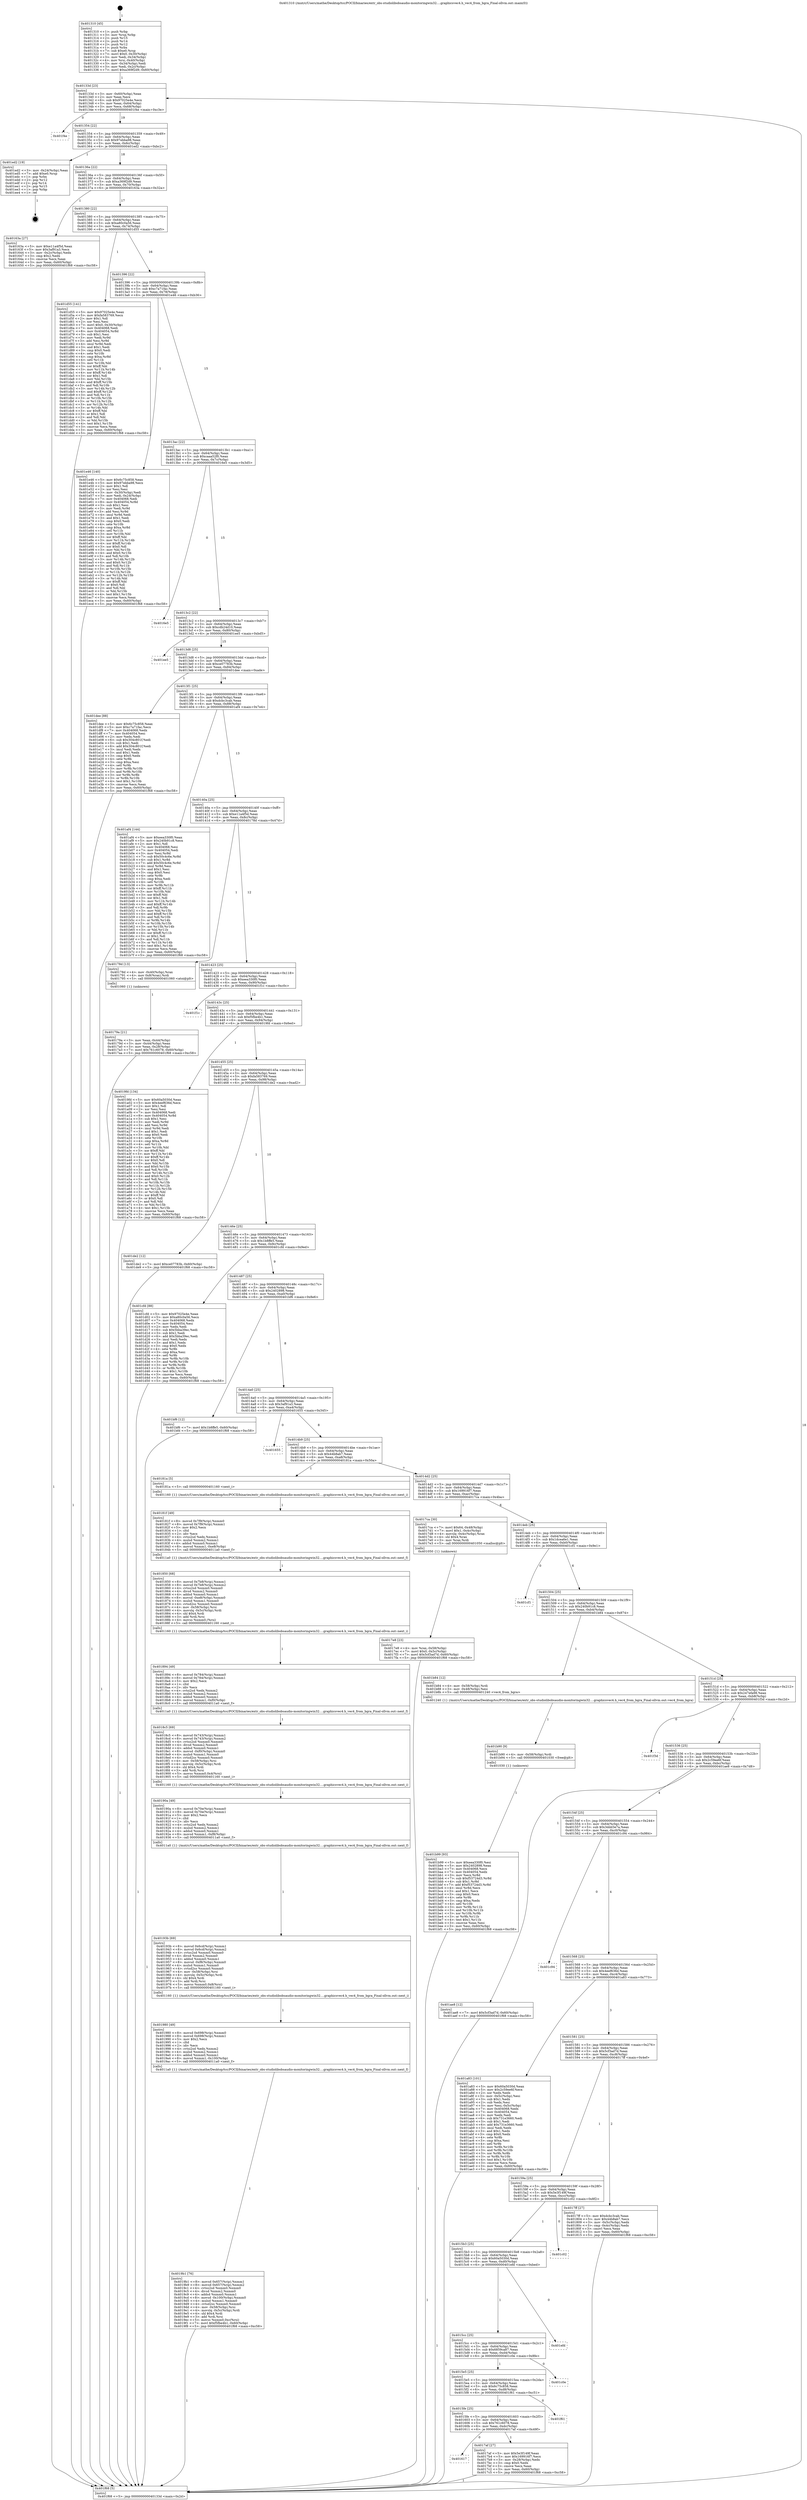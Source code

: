 digraph "0x401310" {
  label = "0x401310 (/mnt/c/Users/mathe/Desktop/tcc/POCII/binaries/extr_obs-studiolibobsaudio-monitoringwin32....graphicsvec4.h_vec4_from_bgra_Final-ollvm.out::main(0))"
  labelloc = "t"
  node[shape=record]

  Entry [label="",width=0.3,height=0.3,shape=circle,fillcolor=black,style=filled]
  "0x40133d" [label="{
     0x40133d [23]\l
     | [instrs]\l
     &nbsp;&nbsp;0x40133d \<+3\>: mov -0x60(%rbp),%eax\l
     &nbsp;&nbsp;0x401340 \<+2\>: mov %eax,%ecx\l
     &nbsp;&nbsp;0x401342 \<+6\>: sub $0x97025e4e,%ecx\l
     &nbsp;&nbsp;0x401348 \<+3\>: mov %eax,-0x64(%rbp)\l
     &nbsp;&nbsp;0x40134b \<+3\>: mov %ecx,-0x68(%rbp)\l
     &nbsp;&nbsp;0x40134e \<+6\>: je 0000000000401f4e \<main+0xc3e\>\l
  }"]
  "0x401f4e" [label="{
     0x401f4e\l
  }", style=dashed]
  "0x401354" [label="{
     0x401354 [22]\l
     | [instrs]\l
     &nbsp;&nbsp;0x401354 \<+5\>: jmp 0000000000401359 \<main+0x49\>\l
     &nbsp;&nbsp;0x401359 \<+3\>: mov -0x64(%rbp),%eax\l
     &nbsp;&nbsp;0x40135c \<+5\>: sub $0x97ebba98,%eax\l
     &nbsp;&nbsp;0x401361 \<+3\>: mov %eax,-0x6c(%rbp)\l
     &nbsp;&nbsp;0x401364 \<+6\>: je 0000000000401ed2 \<main+0xbc2\>\l
  }"]
  Exit [label="",width=0.3,height=0.3,shape=circle,fillcolor=black,style=filled,peripheries=2]
  "0x401ed2" [label="{
     0x401ed2 [19]\l
     | [instrs]\l
     &nbsp;&nbsp;0x401ed2 \<+3\>: mov -0x24(%rbp),%eax\l
     &nbsp;&nbsp;0x401ed5 \<+7\>: add $0xe0,%rsp\l
     &nbsp;&nbsp;0x401edc \<+1\>: pop %rbx\l
     &nbsp;&nbsp;0x401edd \<+2\>: pop %r12\l
     &nbsp;&nbsp;0x401edf \<+2\>: pop %r14\l
     &nbsp;&nbsp;0x401ee1 \<+2\>: pop %r15\l
     &nbsp;&nbsp;0x401ee3 \<+1\>: pop %rbp\l
     &nbsp;&nbsp;0x401ee4 \<+1\>: ret\l
  }"]
  "0x40136a" [label="{
     0x40136a [22]\l
     | [instrs]\l
     &nbsp;&nbsp;0x40136a \<+5\>: jmp 000000000040136f \<main+0x5f\>\l
     &nbsp;&nbsp;0x40136f \<+3\>: mov -0x64(%rbp),%eax\l
     &nbsp;&nbsp;0x401372 \<+5\>: sub $0xa369f2d9,%eax\l
     &nbsp;&nbsp;0x401377 \<+3\>: mov %eax,-0x70(%rbp)\l
     &nbsp;&nbsp;0x40137a \<+6\>: je 000000000040163a \<main+0x32a\>\l
  }"]
  "0x401b99" [label="{
     0x401b99 [93]\l
     | [instrs]\l
     &nbsp;&nbsp;0x401b99 \<+5\>: mov $0xeea330f0,%esi\l
     &nbsp;&nbsp;0x401b9e \<+5\>: mov $0x2402898,%eax\l
     &nbsp;&nbsp;0x401ba3 \<+7\>: mov 0x404068,%ecx\l
     &nbsp;&nbsp;0x401baa \<+7\>: mov 0x404054,%edx\l
     &nbsp;&nbsp;0x401bb1 \<+3\>: mov %ecx,%r8d\l
     &nbsp;&nbsp;0x401bb4 \<+7\>: sub $0xf53724d3,%r8d\l
     &nbsp;&nbsp;0x401bbb \<+4\>: sub $0x1,%r8d\l
     &nbsp;&nbsp;0x401bbf \<+7\>: add $0xf53724d3,%r8d\l
     &nbsp;&nbsp;0x401bc6 \<+4\>: imul %r8d,%ecx\l
     &nbsp;&nbsp;0x401bca \<+3\>: and $0x1,%ecx\l
     &nbsp;&nbsp;0x401bcd \<+3\>: cmp $0x0,%ecx\l
     &nbsp;&nbsp;0x401bd0 \<+4\>: sete %r9b\l
     &nbsp;&nbsp;0x401bd4 \<+3\>: cmp $0xa,%edx\l
     &nbsp;&nbsp;0x401bd7 \<+4\>: setl %r10b\l
     &nbsp;&nbsp;0x401bdb \<+3\>: mov %r9b,%r11b\l
     &nbsp;&nbsp;0x401bde \<+3\>: and %r10b,%r11b\l
     &nbsp;&nbsp;0x401be1 \<+3\>: xor %r10b,%r9b\l
     &nbsp;&nbsp;0x401be4 \<+3\>: or %r9b,%r11b\l
     &nbsp;&nbsp;0x401be7 \<+4\>: test $0x1,%r11b\l
     &nbsp;&nbsp;0x401beb \<+3\>: cmovne %eax,%esi\l
     &nbsp;&nbsp;0x401bee \<+3\>: mov %esi,-0x60(%rbp)\l
     &nbsp;&nbsp;0x401bf1 \<+5\>: jmp 0000000000401f68 \<main+0xc58\>\l
  }"]
  "0x40163a" [label="{
     0x40163a [27]\l
     | [instrs]\l
     &nbsp;&nbsp;0x40163a \<+5\>: mov $0xe11a4f5d,%eax\l
     &nbsp;&nbsp;0x40163f \<+5\>: mov $0x3af91a3,%ecx\l
     &nbsp;&nbsp;0x401644 \<+3\>: mov -0x2c(%rbp),%edx\l
     &nbsp;&nbsp;0x401647 \<+3\>: cmp $0x2,%edx\l
     &nbsp;&nbsp;0x40164a \<+3\>: cmovne %ecx,%eax\l
     &nbsp;&nbsp;0x40164d \<+3\>: mov %eax,-0x60(%rbp)\l
     &nbsp;&nbsp;0x401650 \<+5\>: jmp 0000000000401f68 \<main+0xc58\>\l
  }"]
  "0x401380" [label="{
     0x401380 [22]\l
     | [instrs]\l
     &nbsp;&nbsp;0x401380 \<+5\>: jmp 0000000000401385 \<main+0x75\>\l
     &nbsp;&nbsp;0x401385 \<+3\>: mov -0x64(%rbp),%eax\l
     &nbsp;&nbsp;0x401388 \<+5\>: sub $0xa80c0a56,%eax\l
     &nbsp;&nbsp;0x40138d \<+3\>: mov %eax,-0x74(%rbp)\l
     &nbsp;&nbsp;0x401390 \<+6\>: je 0000000000401d55 \<main+0xa45\>\l
  }"]
  "0x401f68" [label="{
     0x401f68 [5]\l
     | [instrs]\l
     &nbsp;&nbsp;0x401f68 \<+5\>: jmp 000000000040133d \<main+0x2d\>\l
  }"]
  "0x401310" [label="{
     0x401310 [45]\l
     | [instrs]\l
     &nbsp;&nbsp;0x401310 \<+1\>: push %rbp\l
     &nbsp;&nbsp;0x401311 \<+3\>: mov %rsp,%rbp\l
     &nbsp;&nbsp;0x401314 \<+2\>: push %r15\l
     &nbsp;&nbsp;0x401316 \<+2\>: push %r14\l
     &nbsp;&nbsp;0x401318 \<+2\>: push %r12\l
     &nbsp;&nbsp;0x40131a \<+1\>: push %rbx\l
     &nbsp;&nbsp;0x40131b \<+7\>: sub $0xe0,%rsp\l
     &nbsp;&nbsp;0x401322 \<+7\>: movl $0x0,-0x30(%rbp)\l
     &nbsp;&nbsp;0x401329 \<+3\>: mov %edi,-0x34(%rbp)\l
     &nbsp;&nbsp;0x40132c \<+4\>: mov %rsi,-0x40(%rbp)\l
     &nbsp;&nbsp;0x401330 \<+3\>: mov -0x34(%rbp),%edi\l
     &nbsp;&nbsp;0x401333 \<+3\>: mov %edi,-0x2c(%rbp)\l
     &nbsp;&nbsp;0x401336 \<+7\>: movl $0xa369f2d9,-0x60(%rbp)\l
  }"]
  "0x401b90" [label="{
     0x401b90 [9]\l
     | [instrs]\l
     &nbsp;&nbsp;0x401b90 \<+4\>: mov -0x58(%rbp),%rdi\l
     &nbsp;&nbsp;0x401b94 \<+5\>: call 0000000000401030 \<free@plt\>\l
     | [calls]\l
     &nbsp;&nbsp;0x401030 \{1\} (unknown)\l
  }"]
  "0x401d55" [label="{
     0x401d55 [141]\l
     | [instrs]\l
     &nbsp;&nbsp;0x401d55 \<+5\>: mov $0x97025e4e,%eax\l
     &nbsp;&nbsp;0x401d5a \<+5\>: mov $0xfa583769,%ecx\l
     &nbsp;&nbsp;0x401d5f \<+2\>: mov $0x1,%dl\l
     &nbsp;&nbsp;0x401d61 \<+2\>: xor %esi,%esi\l
     &nbsp;&nbsp;0x401d63 \<+7\>: movl $0x0,-0x30(%rbp)\l
     &nbsp;&nbsp;0x401d6a \<+7\>: mov 0x404068,%edi\l
     &nbsp;&nbsp;0x401d71 \<+8\>: mov 0x404054,%r8d\l
     &nbsp;&nbsp;0x401d79 \<+3\>: sub $0x1,%esi\l
     &nbsp;&nbsp;0x401d7c \<+3\>: mov %edi,%r9d\l
     &nbsp;&nbsp;0x401d7f \<+3\>: add %esi,%r9d\l
     &nbsp;&nbsp;0x401d82 \<+4\>: imul %r9d,%edi\l
     &nbsp;&nbsp;0x401d86 \<+3\>: and $0x1,%edi\l
     &nbsp;&nbsp;0x401d89 \<+3\>: cmp $0x0,%edi\l
     &nbsp;&nbsp;0x401d8c \<+4\>: sete %r10b\l
     &nbsp;&nbsp;0x401d90 \<+4\>: cmp $0xa,%r8d\l
     &nbsp;&nbsp;0x401d94 \<+4\>: setl %r11b\l
     &nbsp;&nbsp;0x401d98 \<+3\>: mov %r10b,%bl\l
     &nbsp;&nbsp;0x401d9b \<+3\>: xor $0xff,%bl\l
     &nbsp;&nbsp;0x401d9e \<+3\>: mov %r11b,%r14b\l
     &nbsp;&nbsp;0x401da1 \<+4\>: xor $0xff,%r14b\l
     &nbsp;&nbsp;0x401da5 \<+3\>: xor $0x1,%dl\l
     &nbsp;&nbsp;0x401da8 \<+3\>: mov %bl,%r15b\l
     &nbsp;&nbsp;0x401dab \<+4\>: and $0xff,%r15b\l
     &nbsp;&nbsp;0x401daf \<+3\>: and %dl,%r10b\l
     &nbsp;&nbsp;0x401db2 \<+3\>: mov %r14b,%r12b\l
     &nbsp;&nbsp;0x401db5 \<+4\>: and $0xff,%r12b\l
     &nbsp;&nbsp;0x401db9 \<+3\>: and %dl,%r11b\l
     &nbsp;&nbsp;0x401dbc \<+3\>: or %r10b,%r15b\l
     &nbsp;&nbsp;0x401dbf \<+3\>: or %r11b,%r12b\l
     &nbsp;&nbsp;0x401dc2 \<+3\>: xor %r12b,%r15b\l
     &nbsp;&nbsp;0x401dc5 \<+3\>: or %r14b,%bl\l
     &nbsp;&nbsp;0x401dc8 \<+3\>: xor $0xff,%bl\l
     &nbsp;&nbsp;0x401dcb \<+3\>: or $0x1,%dl\l
     &nbsp;&nbsp;0x401dce \<+2\>: and %dl,%bl\l
     &nbsp;&nbsp;0x401dd0 \<+3\>: or %bl,%r15b\l
     &nbsp;&nbsp;0x401dd3 \<+4\>: test $0x1,%r15b\l
     &nbsp;&nbsp;0x401dd7 \<+3\>: cmovne %ecx,%eax\l
     &nbsp;&nbsp;0x401dda \<+3\>: mov %eax,-0x60(%rbp)\l
     &nbsp;&nbsp;0x401ddd \<+5\>: jmp 0000000000401f68 \<main+0xc58\>\l
  }"]
  "0x401396" [label="{
     0x401396 [22]\l
     | [instrs]\l
     &nbsp;&nbsp;0x401396 \<+5\>: jmp 000000000040139b \<main+0x8b\>\l
     &nbsp;&nbsp;0x40139b \<+3\>: mov -0x64(%rbp),%eax\l
     &nbsp;&nbsp;0x40139e \<+5\>: sub $0xc7a71fac,%eax\l
     &nbsp;&nbsp;0x4013a3 \<+3\>: mov %eax,-0x78(%rbp)\l
     &nbsp;&nbsp;0x4013a6 \<+6\>: je 0000000000401e46 \<main+0xb36\>\l
  }"]
  "0x4019b1" [label="{
     0x4019b1 [76]\l
     | [instrs]\l
     &nbsp;&nbsp;0x4019b1 \<+8\>: movsd 0x657(%rip),%xmm1\l
     &nbsp;&nbsp;0x4019b9 \<+8\>: movsd 0x657(%rip),%xmm2\l
     &nbsp;&nbsp;0x4019c1 \<+4\>: cvtss2sd %xmm0,%xmm0\l
     &nbsp;&nbsp;0x4019c5 \<+4\>: divsd %xmm2,%xmm0\l
     &nbsp;&nbsp;0x4019c9 \<+4\>: addsd %xmm0,%xmm1\l
     &nbsp;&nbsp;0x4019cd \<+8\>: movsd -0x100(%rbp),%xmm0\l
     &nbsp;&nbsp;0x4019d5 \<+4\>: mulsd %xmm1,%xmm0\l
     &nbsp;&nbsp;0x4019d9 \<+4\>: cvtsd2ss %xmm0,%xmm0\l
     &nbsp;&nbsp;0x4019dd \<+4\>: mov -0x58(%rbp),%rsi\l
     &nbsp;&nbsp;0x4019e1 \<+4\>: movslq -0x5c(%rbp),%rdi\l
     &nbsp;&nbsp;0x4019e5 \<+4\>: shl $0x4,%rdi\l
     &nbsp;&nbsp;0x4019e9 \<+3\>: add %rdi,%rsi\l
     &nbsp;&nbsp;0x4019ec \<+5\>: movss %xmm0,0xc(%rsi)\l
     &nbsp;&nbsp;0x4019f1 \<+7\>: movl $0xf5fbe4b1,-0x60(%rbp)\l
     &nbsp;&nbsp;0x4019f8 \<+5\>: jmp 0000000000401f68 \<main+0xc58\>\l
  }"]
  "0x401e46" [label="{
     0x401e46 [140]\l
     | [instrs]\l
     &nbsp;&nbsp;0x401e46 \<+5\>: mov $0x6c75c858,%eax\l
     &nbsp;&nbsp;0x401e4b \<+5\>: mov $0x97ebba98,%ecx\l
     &nbsp;&nbsp;0x401e50 \<+2\>: mov $0x1,%dl\l
     &nbsp;&nbsp;0x401e52 \<+2\>: xor %esi,%esi\l
     &nbsp;&nbsp;0x401e54 \<+3\>: mov -0x30(%rbp),%edi\l
     &nbsp;&nbsp;0x401e57 \<+3\>: mov %edi,-0x24(%rbp)\l
     &nbsp;&nbsp;0x401e5a \<+7\>: mov 0x404068,%edi\l
     &nbsp;&nbsp;0x401e61 \<+8\>: mov 0x404054,%r8d\l
     &nbsp;&nbsp;0x401e69 \<+3\>: sub $0x1,%esi\l
     &nbsp;&nbsp;0x401e6c \<+3\>: mov %edi,%r9d\l
     &nbsp;&nbsp;0x401e6f \<+3\>: add %esi,%r9d\l
     &nbsp;&nbsp;0x401e72 \<+4\>: imul %r9d,%edi\l
     &nbsp;&nbsp;0x401e76 \<+3\>: and $0x1,%edi\l
     &nbsp;&nbsp;0x401e79 \<+3\>: cmp $0x0,%edi\l
     &nbsp;&nbsp;0x401e7c \<+4\>: sete %r10b\l
     &nbsp;&nbsp;0x401e80 \<+4\>: cmp $0xa,%r8d\l
     &nbsp;&nbsp;0x401e84 \<+4\>: setl %r11b\l
     &nbsp;&nbsp;0x401e88 \<+3\>: mov %r10b,%bl\l
     &nbsp;&nbsp;0x401e8b \<+3\>: xor $0xff,%bl\l
     &nbsp;&nbsp;0x401e8e \<+3\>: mov %r11b,%r14b\l
     &nbsp;&nbsp;0x401e91 \<+4\>: xor $0xff,%r14b\l
     &nbsp;&nbsp;0x401e95 \<+3\>: xor $0x0,%dl\l
     &nbsp;&nbsp;0x401e98 \<+3\>: mov %bl,%r15b\l
     &nbsp;&nbsp;0x401e9b \<+4\>: and $0x0,%r15b\l
     &nbsp;&nbsp;0x401e9f \<+3\>: and %dl,%r10b\l
     &nbsp;&nbsp;0x401ea2 \<+3\>: mov %r14b,%r12b\l
     &nbsp;&nbsp;0x401ea5 \<+4\>: and $0x0,%r12b\l
     &nbsp;&nbsp;0x401ea9 \<+3\>: and %dl,%r11b\l
     &nbsp;&nbsp;0x401eac \<+3\>: or %r10b,%r15b\l
     &nbsp;&nbsp;0x401eaf \<+3\>: or %r11b,%r12b\l
     &nbsp;&nbsp;0x401eb2 \<+3\>: xor %r12b,%r15b\l
     &nbsp;&nbsp;0x401eb5 \<+3\>: or %r14b,%bl\l
     &nbsp;&nbsp;0x401eb8 \<+3\>: xor $0xff,%bl\l
     &nbsp;&nbsp;0x401ebb \<+3\>: or $0x0,%dl\l
     &nbsp;&nbsp;0x401ebe \<+2\>: and %dl,%bl\l
     &nbsp;&nbsp;0x401ec0 \<+3\>: or %bl,%r15b\l
     &nbsp;&nbsp;0x401ec3 \<+4\>: test $0x1,%r15b\l
     &nbsp;&nbsp;0x401ec7 \<+3\>: cmovne %ecx,%eax\l
     &nbsp;&nbsp;0x401eca \<+3\>: mov %eax,-0x60(%rbp)\l
     &nbsp;&nbsp;0x401ecd \<+5\>: jmp 0000000000401f68 \<main+0xc58\>\l
  }"]
  "0x4013ac" [label="{
     0x4013ac [22]\l
     | [instrs]\l
     &nbsp;&nbsp;0x4013ac \<+5\>: jmp 00000000004013b1 \<main+0xa1\>\l
     &nbsp;&nbsp;0x4013b1 \<+3\>: mov -0x64(%rbp),%eax\l
     &nbsp;&nbsp;0x4013b4 \<+5\>: sub $0xcaaa52f0,%eax\l
     &nbsp;&nbsp;0x4013b9 \<+3\>: mov %eax,-0x7c(%rbp)\l
     &nbsp;&nbsp;0x4013bc \<+6\>: je 00000000004016e5 \<main+0x3d5\>\l
  }"]
  "0x401980" [label="{
     0x401980 [49]\l
     | [instrs]\l
     &nbsp;&nbsp;0x401980 \<+8\>: movsd 0x698(%rip),%xmm0\l
     &nbsp;&nbsp;0x401988 \<+8\>: movsd 0x698(%rip),%xmm1\l
     &nbsp;&nbsp;0x401990 \<+5\>: mov $0x2,%ecx\l
     &nbsp;&nbsp;0x401995 \<+1\>: cltd\l
     &nbsp;&nbsp;0x401996 \<+2\>: idiv %ecx\l
     &nbsp;&nbsp;0x401998 \<+4\>: cvtsi2sd %edx,%xmm2\l
     &nbsp;&nbsp;0x40199c \<+4\>: mulsd %xmm2,%xmm1\l
     &nbsp;&nbsp;0x4019a0 \<+4\>: addsd %xmm0,%xmm1\l
     &nbsp;&nbsp;0x4019a4 \<+8\>: movsd %xmm1,-0x100(%rbp)\l
     &nbsp;&nbsp;0x4019ac \<+5\>: call 00000000004011a0 \<next_f\>\l
     | [calls]\l
     &nbsp;&nbsp;0x4011a0 \{1\} (/mnt/c/Users/mathe/Desktop/tcc/POCII/binaries/extr_obs-studiolibobsaudio-monitoringwin32....graphicsvec4.h_vec4_from_bgra_Final-ollvm.out::next_f)\l
  }"]
  "0x4016e5" [label="{
     0x4016e5\l
  }", style=dashed]
  "0x4013c2" [label="{
     0x4013c2 [22]\l
     | [instrs]\l
     &nbsp;&nbsp;0x4013c2 \<+5\>: jmp 00000000004013c7 \<main+0xb7\>\l
     &nbsp;&nbsp;0x4013c7 \<+3\>: mov -0x64(%rbp),%eax\l
     &nbsp;&nbsp;0x4013ca \<+5\>: sub $0xcdb24d10,%eax\l
     &nbsp;&nbsp;0x4013cf \<+3\>: mov %eax,-0x80(%rbp)\l
     &nbsp;&nbsp;0x4013d2 \<+6\>: je 0000000000401ee5 \<main+0xbd5\>\l
  }"]
  "0x40193b" [label="{
     0x40193b [69]\l
     | [instrs]\l
     &nbsp;&nbsp;0x40193b \<+8\>: movsd 0x6cd(%rip),%xmm1\l
     &nbsp;&nbsp;0x401943 \<+8\>: movsd 0x6cd(%rip),%xmm2\l
     &nbsp;&nbsp;0x40194b \<+4\>: cvtss2sd %xmm0,%xmm0\l
     &nbsp;&nbsp;0x40194f \<+4\>: divsd %xmm2,%xmm0\l
     &nbsp;&nbsp;0x401953 \<+4\>: addsd %xmm0,%xmm1\l
     &nbsp;&nbsp;0x401957 \<+8\>: movsd -0xf8(%rbp),%xmm0\l
     &nbsp;&nbsp;0x40195f \<+4\>: mulsd %xmm1,%xmm0\l
     &nbsp;&nbsp;0x401963 \<+4\>: cvtsd2ss %xmm0,%xmm0\l
     &nbsp;&nbsp;0x401967 \<+4\>: mov -0x58(%rbp),%rsi\l
     &nbsp;&nbsp;0x40196b \<+4\>: movslq -0x5c(%rbp),%rdi\l
     &nbsp;&nbsp;0x40196f \<+4\>: shl $0x4,%rdi\l
     &nbsp;&nbsp;0x401973 \<+3\>: add %rdi,%rsi\l
     &nbsp;&nbsp;0x401976 \<+5\>: movss %xmm0,0x8(%rsi)\l
     &nbsp;&nbsp;0x40197b \<+5\>: call 0000000000401160 \<next_i\>\l
     | [calls]\l
     &nbsp;&nbsp;0x401160 \{1\} (/mnt/c/Users/mathe/Desktop/tcc/POCII/binaries/extr_obs-studiolibobsaudio-monitoringwin32....graphicsvec4.h_vec4_from_bgra_Final-ollvm.out::next_i)\l
  }"]
  "0x401ee5" [label="{
     0x401ee5\l
  }", style=dashed]
  "0x4013d8" [label="{
     0x4013d8 [25]\l
     | [instrs]\l
     &nbsp;&nbsp;0x4013d8 \<+5\>: jmp 00000000004013dd \<main+0xcd\>\l
     &nbsp;&nbsp;0x4013dd \<+3\>: mov -0x64(%rbp),%eax\l
     &nbsp;&nbsp;0x4013e0 \<+5\>: sub $0xce07783b,%eax\l
     &nbsp;&nbsp;0x4013e5 \<+6\>: mov %eax,-0x84(%rbp)\l
     &nbsp;&nbsp;0x4013eb \<+6\>: je 0000000000401dee \<main+0xade\>\l
  }"]
  "0x40190a" [label="{
     0x40190a [49]\l
     | [instrs]\l
     &nbsp;&nbsp;0x40190a \<+8\>: movsd 0x70e(%rip),%xmm0\l
     &nbsp;&nbsp;0x401912 \<+8\>: movsd 0x70e(%rip),%xmm1\l
     &nbsp;&nbsp;0x40191a \<+5\>: mov $0x2,%ecx\l
     &nbsp;&nbsp;0x40191f \<+1\>: cltd\l
     &nbsp;&nbsp;0x401920 \<+2\>: idiv %ecx\l
     &nbsp;&nbsp;0x401922 \<+4\>: cvtsi2sd %edx,%xmm2\l
     &nbsp;&nbsp;0x401926 \<+4\>: mulsd %xmm2,%xmm1\l
     &nbsp;&nbsp;0x40192a \<+4\>: addsd %xmm0,%xmm1\l
     &nbsp;&nbsp;0x40192e \<+8\>: movsd %xmm1,-0xf8(%rbp)\l
     &nbsp;&nbsp;0x401936 \<+5\>: call 00000000004011a0 \<next_f\>\l
     | [calls]\l
     &nbsp;&nbsp;0x4011a0 \{1\} (/mnt/c/Users/mathe/Desktop/tcc/POCII/binaries/extr_obs-studiolibobsaudio-monitoringwin32....graphicsvec4.h_vec4_from_bgra_Final-ollvm.out::next_f)\l
  }"]
  "0x401dee" [label="{
     0x401dee [88]\l
     | [instrs]\l
     &nbsp;&nbsp;0x401dee \<+5\>: mov $0x6c75c858,%eax\l
     &nbsp;&nbsp;0x401df3 \<+5\>: mov $0xc7a71fac,%ecx\l
     &nbsp;&nbsp;0x401df8 \<+7\>: mov 0x404068,%edx\l
     &nbsp;&nbsp;0x401dff \<+7\>: mov 0x404054,%esi\l
     &nbsp;&nbsp;0x401e06 \<+2\>: mov %edx,%edi\l
     &nbsp;&nbsp;0x401e08 \<+6\>: sub $0x304c801f,%edi\l
     &nbsp;&nbsp;0x401e0e \<+3\>: sub $0x1,%edi\l
     &nbsp;&nbsp;0x401e11 \<+6\>: add $0x304c801f,%edi\l
     &nbsp;&nbsp;0x401e17 \<+3\>: imul %edi,%edx\l
     &nbsp;&nbsp;0x401e1a \<+3\>: and $0x1,%edx\l
     &nbsp;&nbsp;0x401e1d \<+3\>: cmp $0x0,%edx\l
     &nbsp;&nbsp;0x401e20 \<+4\>: sete %r8b\l
     &nbsp;&nbsp;0x401e24 \<+3\>: cmp $0xa,%esi\l
     &nbsp;&nbsp;0x401e27 \<+4\>: setl %r9b\l
     &nbsp;&nbsp;0x401e2b \<+3\>: mov %r8b,%r10b\l
     &nbsp;&nbsp;0x401e2e \<+3\>: and %r9b,%r10b\l
     &nbsp;&nbsp;0x401e31 \<+3\>: xor %r9b,%r8b\l
     &nbsp;&nbsp;0x401e34 \<+3\>: or %r8b,%r10b\l
     &nbsp;&nbsp;0x401e37 \<+4\>: test $0x1,%r10b\l
     &nbsp;&nbsp;0x401e3b \<+3\>: cmovne %ecx,%eax\l
     &nbsp;&nbsp;0x401e3e \<+3\>: mov %eax,-0x60(%rbp)\l
     &nbsp;&nbsp;0x401e41 \<+5\>: jmp 0000000000401f68 \<main+0xc58\>\l
  }"]
  "0x4013f1" [label="{
     0x4013f1 [25]\l
     | [instrs]\l
     &nbsp;&nbsp;0x4013f1 \<+5\>: jmp 00000000004013f6 \<main+0xe6\>\l
     &nbsp;&nbsp;0x4013f6 \<+3\>: mov -0x64(%rbp),%eax\l
     &nbsp;&nbsp;0x4013f9 \<+5\>: sub $0xdcbc3cab,%eax\l
     &nbsp;&nbsp;0x4013fe \<+6\>: mov %eax,-0x88(%rbp)\l
     &nbsp;&nbsp;0x401404 \<+6\>: je 0000000000401af4 \<main+0x7e4\>\l
  }"]
  "0x4018c5" [label="{
     0x4018c5 [69]\l
     | [instrs]\l
     &nbsp;&nbsp;0x4018c5 \<+8\>: movsd 0x743(%rip),%xmm1\l
     &nbsp;&nbsp;0x4018cd \<+8\>: movsd 0x743(%rip),%xmm2\l
     &nbsp;&nbsp;0x4018d5 \<+4\>: cvtss2sd %xmm0,%xmm0\l
     &nbsp;&nbsp;0x4018d9 \<+4\>: divsd %xmm2,%xmm0\l
     &nbsp;&nbsp;0x4018dd \<+4\>: addsd %xmm0,%xmm1\l
     &nbsp;&nbsp;0x4018e1 \<+8\>: movsd -0xf0(%rbp),%xmm0\l
     &nbsp;&nbsp;0x4018e9 \<+4\>: mulsd %xmm1,%xmm0\l
     &nbsp;&nbsp;0x4018ed \<+4\>: cvtsd2ss %xmm0,%xmm0\l
     &nbsp;&nbsp;0x4018f1 \<+4\>: mov -0x58(%rbp),%rsi\l
     &nbsp;&nbsp;0x4018f5 \<+4\>: movslq -0x5c(%rbp),%rdi\l
     &nbsp;&nbsp;0x4018f9 \<+4\>: shl $0x4,%rdi\l
     &nbsp;&nbsp;0x4018fd \<+3\>: add %rdi,%rsi\l
     &nbsp;&nbsp;0x401900 \<+5\>: movss %xmm0,0x4(%rsi)\l
     &nbsp;&nbsp;0x401905 \<+5\>: call 0000000000401160 \<next_i\>\l
     | [calls]\l
     &nbsp;&nbsp;0x401160 \{1\} (/mnt/c/Users/mathe/Desktop/tcc/POCII/binaries/extr_obs-studiolibobsaudio-monitoringwin32....graphicsvec4.h_vec4_from_bgra_Final-ollvm.out::next_i)\l
  }"]
  "0x401af4" [label="{
     0x401af4 [144]\l
     | [instrs]\l
     &nbsp;&nbsp;0x401af4 \<+5\>: mov $0xeea330f0,%eax\l
     &nbsp;&nbsp;0x401af9 \<+5\>: mov $0x240b91c8,%ecx\l
     &nbsp;&nbsp;0x401afe \<+2\>: mov $0x1,%dl\l
     &nbsp;&nbsp;0x401b00 \<+7\>: mov 0x404068,%esi\l
     &nbsp;&nbsp;0x401b07 \<+7\>: mov 0x404054,%edi\l
     &nbsp;&nbsp;0x401b0e \<+3\>: mov %esi,%r8d\l
     &nbsp;&nbsp;0x401b11 \<+7\>: sub $0x50c4c6e,%r8d\l
     &nbsp;&nbsp;0x401b18 \<+4\>: sub $0x1,%r8d\l
     &nbsp;&nbsp;0x401b1c \<+7\>: add $0x50c4c6e,%r8d\l
     &nbsp;&nbsp;0x401b23 \<+4\>: imul %r8d,%esi\l
     &nbsp;&nbsp;0x401b27 \<+3\>: and $0x1,%esi\l
     &nbsp;&nbsp;0x401b2a \<+3\>: cmp $0x0,%esi\l
     &nbsp;&nbsp;0x401b2d \<+4\>: sete %r9b\l
     &nbsp;&nbsp;0x401b31 \<+3\>: cmp $0xa,%edi\l
     &nbsp;&nbsp;0x401b34 \<+4\>: setl %r10b\l
     &nbsp;&nbsp;0x401b38 \<+3\>: mov %r9b,%r11b\l
     &nbsp;&nbsp;0x401b3b \<+4\>: xor $0xff,%r11b\l
     &nbsp;&nbsp;0x401b3f \<+3\>: mov %r10b,%bl\l
     &nbsp;&nbsp;0x401b42 \<+3\>: xor $0xff,%bl\l
     &nbsp;&nbsp;0x401b45 \<+3\>: xor $0x1,%dl\l
     &nbsp;&nbsp;0x401b48 \<+3\>: mov %r11b,%r14b\l
     &nbsp;&nbsp;0x401b4b \<+4\>: and $0xff,%r14b\l
     &nbsp;&nbsp;0x401b4f \<+3\>: and %dl,%r9b\l
     &nbsp;&nbsp;0x401b52 \<+3\>: mov %bl,%r15b\l
     &nbsp;&nbsp;0x401b55 \<+4\>: and $0xff,%r15b\l
     &nbsp;&nbsp;0x401b59 \<+3\>: and %dl,%r10b\l
     &nbsp;&nbsp;0x401b5c \<+3\>: or %r9b,%r14b\l
     &nbsp;&nbsp;0x401b5f \<+3\>: or %r10b,%r15b\l
     &nbsp;&nbsp;0x401b62 \<+3\>: xor %r15b,%r14b\l
     &nbsp;&nbsp;0x401b65 \<+3\>: or %bl,%r11b\l
     &nbsp;&nbsp;0x401b68 \<+4\>: xor $0xff,%r11b\l
     &nbsp;&nbsp;0x401b6c \<+3\>: or $0x1,%dl\l
     &nbsp;&nbsp;0x401b6f \<+3\>: and %dl,%r11b\l
     &nbsp;&nbsp;0x401b72 \<+3\>: or %r11b,%r14b\l
     &nbsp;&nbsp;0x401b75 \<+4\>: test $0x1,%r14b\l
     &nbsp;&nbsp;0x401b79 \<+3\>: cmovne %ecx,%eax\l
     &nbsp;&nbsp;0x401b7c \<+3\>: mov %eax,-0x60(%rbp)\l
     &nbsp;&nbsp;0x401b7f \<+5\>: jmp 0000000000401f68 \<main+0xc58\>\l
  }"]
  "0x40140a" [label="{
     0x40140a [25]\l
     | [instrs]\l
     &nbsp;&nbsp;0x40140a \<+5\>: jmp 000000000040140f \<main+0xff\>\l
     &nbsp;&nbsp;0x40140f \<+3\>: mov -0x64(%rbp),%eax\l
     &nbsp;&nbsp;0x401412 \<+5\>: sub $0xe11a4f5d,%eax\l
     &nbsp;&nbsp;0x401417 \<+6\>: mov %eax,-0x8c(%rbp)\l
     &nbsp;&nbsp;0x40141d \<+6\>: je 000000000040178d \<main+0x47d\>\l
  }"]
  "0x401894" [label="{
     0x401894 [49]\l
     | [instrs]\l
     &nbsp;&nbsp;0x401894 \<+8\>: movsd 0x784(%rip),%xmm0\l
     &nbsp;&nbsp;0x40189c \<+8\>: movsd 0x784(%rip),%xmm1\l
     &nbsp;&nbsp;0x4018a4 \<+5\>: mov $0x2,%ecx\l
     &nbsp;&nbsp;0x4018a9 \<+1\>: cltd\l
     &nbsp;&nbsp;0x4018aa \<+2\>: idiv %ecx\l
     &nbsp;&nbsp;0x4018ac \<+4\>: cvtsi2sd %edx,%xmm2\l
     &nbsp;&nbsp;0x4018b0 \<+4\>: mulsd %xmm2,%xmm1\l
     &nbsp;&nbsp;0x4018b4 \<+4\>: addsd %xmm0,%xmm1\l
     &nbsp;&nbsp;0x4018b8 \<+8\>: movsd %xmm1,-0xf0(%rbp)\l
     &nbsp;&nbsp;0x4018c0 \<+5\>: call 00000000004011a0 \<next_f\>\l
     | [calls]\l
     &nbsp;&nbsp;0x4011a0 \{1\} (/mnt/c/Users/mathe/Desktop/tcc/POCII/binaries/extr_obs-studiolibobsaudio-monitoringwin32....graphicsvec4.h_vec4_from_bgra_Final-ollvm.out::next_f)\l
  }"]
  "0x40178d" [label="{
     0x40178d [13]\l
     | [instrs]\l
     &nbsp;&nbsp;0x40178d \<+4\>: mov -0x40(%rbp),%rax\l
     &nbsp;&nbsp;0x401791 \<+4\>: mov 0x8(%rax),%rdi\l
     &nbsp;&nbsp;0x401795 \<+5\>: call 0000000000401060 \<atoi@plt\>\l
     | [calls]\l
     &nbsp;&nbsp;0x401060 \{1\} (unknown)\l
  }"]
  "0x401423" [label="{
     0x401423 [25]\l
     | [instrs]\l
     &nbsp;&nbsp;0x401423 \<+5\>: jmp 0000000000401428 \<main+0x118\>\l
     &nbsp;&nbsp;0x401428 \<+3\>: mov -0x64(%rbp),%eax\l
     &nbsp;&nbsp;0x40142b \<+5\>: sub $0xeea330f0,%eax\l
     &nbsp;&nbsp;0x401430 \<+6\>: mov %eax,-0x90(%rbp)\l
     &nbsp;&nbsp;0x401436 \<+6\>: je 0000000000401f1c \<main+0xc0c\>\l
  }"]
  "0x40179a" [label="{
     0x40179a [21]\l
     | [instrs]\l
     &nbsp;&nbsp;0x40179a \<+3\>: mov %eax,-0x44(%rbp)\l
     &nbsp;&nbsp;0x40179d \<+3\>: mov -0x44(%rbp),%eax\l
     &nbsp;&nbsp;0x4017a0 \<+3\>: mov %eax,-0x28(%rbp)\l
     &nbsp;&nbsp;0x4017a3 \<+7\>: movl $0x761c6078,-0x60(%rbp)\l
     &nbsp;&nbsp;0x4017aa \<+5\>: jmp 0000000000401f68 \<main+0xc58\>\l
  }"]
  "0x401850" [label="{
     0x401850 [68]\l
     | [instrs]\l
     &nbsp;&nbsp;0x401850 \<+8\>: movsd 0x7b8(%rip),%xmm1\l
     &nbsp;&nbsp;0x401858 \<+8\>: movsd 0x7b8(%rip),%xmm2\l
     &nbsp;&nbsp;0x401860 \<+4\>: cvtss2sd %xmm0,%xmm0\l
     &nbsp;&nbsp;0x401864 \<+4\>: divsd %xmm2,%xmm0\l
     &nbsp;&nbsp;0x401868 \<+4\>: addsd %xmm0,%xmm1\l
     &nbsp;&nbsp;0x40186c \<+8\>: movsd -0xe8(%rbp),%xmm0\l
     &nbsp;&nbsp;0x401874 \<+4\>: mulsd %xmm1,%xmm0\l
     &nbsp;&nbsp;0x401878 \<+4\>: cvtsd2ss %xmm0,%xmm0\l
     &nbsp;&nbsp;0x40187c \<+4\>: mov -0x58(%rbp),%rsi\l
     &nbsp;&nbsp;0x401880 \<+4\>: movslq -0x5c(%rbp),%rdi\l
     &nbsp;&nbsp;0x401884 \<+4\>: shl $0x4,%rdi\l
     &nbsp;&nbsp;0x401888 \<+3\>: add %rdi,%rsi\l
     &nbsp;&nbsp;0x40188b \<+4\>: movss %xmm0,(%rsi)\l
     &nbsp;&nbsp;0x40188f \<+5\>: call 0000000000401160 \<next_i\>\l
     | [calls]\l
     &nbsp;&nbsp;0x401160 \{1\} (/mnt/c/Users/mathe/Desktop/tcc/POCII/binaries/extr_obs-studiolibobsaudio-monitoringwin32....graphicsvec4.h_vec4_from_bgra_Final-ollvm.out::next_i)\l
  }"]
  "0x401f1c" [label="{
     0x401f1c\l
  }", style=dashed]
  "0x40143c" [label="{
     0x40143c [25]\l
     | [instrs]\l
     &nbsp;&nbsp;0x40143c \<+5\>: jmp 0000000000401441 \<main+0x131\>\l
     &nbsp;&nbsp;0x401441 \<+3\>: mov -0x64(%rbp),%eax\l
     &nbsp;&nbsp;0x401444 \<+5\>: sub $0xf5fbe4b1,%eax\l
     &nbsp;&nbsp;0x401449 \<+6\>: mov %eax,-0x94(%rbp)\l
     &nbsp;&nbsp;0x40144f \<+6\>: je 00000000004019fd \<main+0x6ed\>\l
  }"]
  "0x40181f" [label="{
     0x40181f [49]\l
     | [instrs]\l
     &nbsp;&nbsp;0x40181f \<+8\>: movsd 0x7f9(%rip),%xmm0\l
     &nbsp;&nbsp;0x401827 \<+8\>: movsd 0x7f9(%rip),%xmm1\l
     &nbsp;&nbsp;0x40182f \<+5\>: mov $0x2,%ecx\l
     &nbsp;&nbsp;0x401834 \<+1\>: cltd\l
     &nbsp;&nbsp;0x401835 \<+2\>: idiv %ecx\l
     &nbsp;&nbsp;0x401837 \<+4\>: cvtsi2sd %edx,%xmm2\l
     &nbsp;&nbsp;0x40183b \<+4\>: mulsd %xmm2,%xmm1\l
     &nbsp;&nbsp;0x40183f \<+4\>: addsd %xmm0,%xmm1\l
     &nbsp;&nbsp;0x401843 \<+8\>: movsd %xmm1,-0xe8(%rbp)\l
     &nbsp;&nbsp;0x40184b \<+5\>: call 00000000004011a0 \<next_f\>\l
     | [calls]\l
     &nbsp;&nbsp;0x4011a0 \{1\} (/mnt/c/Users/mathe/Desktop/tcc/POCII/binaries/extr_obs-studiolibobsaudio-monitoringwin32....graphicsvec4.h_vec4_from_bgra_Final-ollvm.out::next_f)\l
  }"]
  "0x4019fd" [label="{
     0x4019fd [134]\l
     | [instrs]\l
     &nbsp;&nbsp;0x4019fd \<+5\>: mov $0x60a5030d,%eax\l
     &nbsp;&nbsp;0x401a02 \<+5\>: mov $0x4eef636d,%ecx\l
     &nbsp;&nbsp;0x401a07 \<+2\>: mov $0x1,%dl\l
     &nbsp;&nbsp;0x401a09 \<+2\>: xor %esi,%esi\l
     &nbsp;&nbsp;0x401a0b \<+7\>: mov 0x404068,%edi\l
     &nbsp;&nbsp;0x401a12 \<+8\>: mov 0x404054,%r8d\l
     &nbsp;&nbsp;0x401a1a \<+3\>: sub $0x1,%esi\l
     &nbsp;&nbsp;0x401a1d \<+3\>: mov %edi,%r9d\l
     &nbsp;&nbsp;0x401a20 \<+3\>: add %esi,%r9d\l
     &nbsp;&nbsp;0x401a23 \<+4\>: imul %r9d,%edi\l
     &nbsp;&nbsp;0x401a27 \<+3\>: and $0x1,%edi\l
     &nbsp;&nbsp;0x401a2a \<+3\>: cmp $0x0,%edi\l
     &nbsp;&nbsp;0x401a2d \<+4\>: sete %r10b\l
     &nbsp;&nbsp;0x401a31 \<+4\>: cmp $0xa,%r8d\l
     &nbsp;&nbsp;0x401a35 \<+4\>: setl %r11b\l
     &nbsp;&nbsp;0x401a39 \<+3\>: mov %r10b,%bl\l
     &nbsp;&nbsp;0x401a3c \<+3\>: xor $0xff,%bl\l
     &nbsp;&nbsp;0x401a3f \<+3\>: mov %r11b,%r14b\l
     &nbsp;&nbsp;0x401a42 \<+4\>: xor $0xff,%r14b\l
     &nbsp;&nbsp;0x401a46 \<+3\>: xor $0x0,%dl\l
     &nbsp;&nbsp;0x401a49 \<+3\>: mov %bl,%r15b\l
     &nbsp;&nbsp;0x401a4c \<+4\>: and $0x0,%r15b\l
     &nbsp;&nbsp;0x401a50 \<+3\>: and %dl,%r10b\l
     &nbsp;&nbsp;0x401a53 \<+3\>: mov %r14b,%r12b\l
     &nbsp;&nbsp;0x401a56 \<+4\>: and $0x0,%r12b\l
     &nbsp;&nbsp;0x401a5a \<+3\>: and %dl,%r11b\l
     &nbsp;&nbsp;0x401a5d \<+3\>: or %r10b,%r15b\l
     &nbsp;&nbsp;0x401a60 \<+3\>: or %r11b,%r12b\l
     &nbsp;&nbsp;0x401a63 \<+3\>: xor %r12b,%r15b\l
     &nbsp;&nbsp;0x401a66 \<+3\>: or %r14b,%bl\l
     &nbsp;&nbsp;0x401a69 \<+3\>: xor $0xff,%bl\l
     &nbsp;&nbsp;0x401a6c \<+3\>: or $0x0,%dl\l
     &nbsp;&nbsp;0x401a6f \<+2\>: and %dl,%bl\l
     &nbsp;&nbsp;0x401a71 \<+3\>: or %bl,%r15b\l
     &nbsp;&nbsp;0x401a74 \<+4\>: test $0x1,%r15b\l
     &nbsp;&nbsp;0x401a78 \<+3\>: cmovne %ecx,%eax\l
     &nbsp;&nbsp;0x401a7b \<+3\>: mov %eax,-0x60(%rbp)\l
     &nbsp;&nbsp;0x401a7e \<+5\>: jmp 0000000000401f68 \<main+0xc58\>\l
  }"]
  "0x401455" [label="{
     0x401455 [25]\l
     | [instrs]\l
     &nbsp;&nbsp;0x401455 \<+5\>: jmp 000000000040145a \<main+0x14a\>\l
     &nbsp;&nbsp;0x40145a \<+3\>: mov -0x64(%rbp),%eax\l
     &nbsp;&nbsp;0x40145d \<+5\>: sub $0xfa583769,%eax\l
     &nbsp;&nbsp;0x401462 \<+6\>: mov %eax,-0x98(%rbp)\l
     &nbsp;&nbsp;0x401468 \<+6\>: je 0000000000401de2 \<main+0xad2\>\l
  }"]
  "0x4017e8" [label="{
     0x4017e8 [23]\l
     | [instrs]\l
     &nbsp;&nbsp;0x4017e8 \<+4\>: mov %rax,-0x58(%rbp)\l
     &nbsp;&nbsp;0x4017ec \<+7\>: movl $0x0,-0x5c(%rbp)\l
     &nbsp;&nbsp;0x4017f3 \<+7\>: movl $0x5cf3ad7d,-0x60(%rbp)\l
     &nbsp;&nbsp;0x4017fa \<+5\>: jmp 0000000000401f68 \<main+0xc58\>\l
  }"]
  "0x401de2" [label="{
     0x401de2 [12]\l
     | [instrs]\l
     &nbsp;&nbsp;0x401de2 \<+7\>: movl $0xce07783b,-0x60(%rbp)\l
     &nbsp;&nbsp;0x401de9 \<+5\>: jmp 0000000000401f68 \<main+0xc58\>\l
  }"]
  "0x40146e" [label="{
     0x40146e [25]\l
     | [instrs]\l
     &nbsp;&nbsp;0x40146e \<+5\>: jmp 0000000000401473 \<main+0x163\>\l
     &nbsp;&nbsp;0x401473 \<+3\>: mov -0x64(%rbp),%eax\l
     &nbsp;&nbsp;0x401476 \<+5\>: sub $0x1b8ffe5,%eax\l
     &nbsp;&nbsp;0x40147b \<+6\>: mov %eax,-0x9c(%rbp)\l
     &nbsp;&nbsp;0x401481 \<+6\>: je 0000000000401cfd \<main+0x9ed\>\l
  }"]
  "0x401617" [label="{
     0x401617\l
  }", style=dashed]
  "0x401cfd" [label="{
     0x401cfd [88]\l
     | [instrs]\l
     &nbsp;&nbsp;0x401cfd \<+5\>: mov $0x97025e4e,%eax\l
     &nbsp;&nbsp;0x401d02 \<+5\>: mov $0xa80c0a56,%ecx\l
     &nbsp;&nbsp;0x401d07 \<+7\>: mov 0x404068,%edx\l
     &nbsp;&nbsp;0x401d0e \<+7\>: mov 0x404054,%esi\l
     &nbsp;&nbsp;0x401d15 \<+2\>: mov %edx,%edi\l
     &nbsp;&nbsp;0x401d17 \<+6\>: sub $0x5bba39ec,%edi\l
     &nbsp;&nbsp;0x401d1d \<+3\>: sub $0x1,%edi\l
     &nbsp;&nbsp;0x401d20 \<+6\>: add $0x5bba39ec,%edi\l
     &nbsp;&nbsp;0x401d26 \<+3\>: imul %edi,%edx\l
     &nbsp;&nbsp;0x401d29 \<+3\>: and $0x1,%edx\l
     &nbsp;&nbsp;0x401d2c \<+3\>: cmp $0x0,%edx\l
     &nbsp;&nbsp;0x401d2f \<+4\>: sete %r8b\l
     &nbsp;&nbsp;0x401d33 \<+3\>: cmp $0xa,%esi\l
     &nbsp;&nbsp;0x401d36 \<+4\>: setl %r9b\l
     &nbsp;&nbsp;0x401d3a \<+3\>: mov %r8b,%r10b\l
     &nbsp;&nbsp;0x401d3d \<+3\>: and %r9b,%r10b\l
     &nbsp;&nbsp;0x401d40 \<+3\>: xor %r9b,%r8b\l
     &nbsp;&nbsp;0x401d43 \<+3\>: or %r8b,%r10b\l
     &nbsp;&nbsp;0x401d46 \<+4\>: test $0x1,%r10b\l
     &nbsp;&nbsp;0x401d4a \<+3\>: cmovne %ecx,%eax\l
     &nbsp;&nbsp;0x401d4d \<+3\>: mov %eax,-0x60(%rbp)\l
     &nbsp;&nbsp;0x401d50 \<+5\>: jmp 0000000000401f68 \<main+0xc58\>\l
  }"]
  "0x401487" [label="{
     0x401487 [25]\l
     | [instrs]\l
     &nbsp;&nbsp;0x401487 \<+5\>: jmp 000000000040148c \<main+0x17c\>\l
     &nbsp;&nbsp;0x40148c \<+3\>: mov -0x64(%rbp),%eax\l
     &nbsp;&nbsp;0x40148f \<+5\>: sub $0x2402898,%eax\l
     &nbsp;&nbsp;0x401494 \<+6\>: mov %eax,-0xa0(%rbp)\l
     &nbsp;&nbsp;0x40149a \<+6\>: je 0000000000401bf6 \<main+0x8e6\>\l
  }"]
  "0x4017af" [label="{
     0x4017af [27]\l
     | [instrs]\l
     &nbsp;&nbsp;0x4017af \<+5\>: mov $0x5e3f149f,%eax\l
     &nbsp;&nbsp;0x4017b4 \<+5\>: mov $0x169916f7,%ecx\l
     &nbsp;&nbsp;0x4017b9 \<+3\>: mov -0x28(%rbp),%edx\l
     &nbsp;&nbsp;0x4017bc \<+3\>: cmp $0x0,%edx\l
     &nbsp;&nbsp;0x4017bf \<+3\>: cmove %ecx,%eax\l
     &nbsp;&nbsp;0x4017c2 \<+3\>: mov %eax,-0x60(%rbp)\l
     &nbsp;&nbsp;0x4017c5 \<+5\>: jmp 0000000000401f68 \<main+0xc58\>\l
  }"]
  "0x401bf6" [label="{
     0x401bf6 [12]\l
     | [instrs]\l
     &nbsp;&nbsp;0x401bf6 \<+7\>: movl $0x1b8ffe5,-0x60(%rbp)\l
     &nbsp;&nbsp;0x401bfd \<+5\>: jmp 0000000000401f68 \<main+0xc58\>\l
  }"]
  "0x4014a0" [label="{
     0x4014a0 [25]\l
     | [instrs]\l
     &nbsp;&nbsp;0x4014a0 \<+5\>: jmp 00000000004014a5 \<main+0x195\>\l
     &nbsp;&nbsp;0x4014a5 \<+3\>: mov -0x64(%rbp),%eax\l
     &nbsp;&nbsp;0x4014a8 \<+5\>: sub $0x3af91a3,%eax\l
     &nbsp;&nbsp;0x4014ad \<+6\>: mov %eax,-0xa4(%rbp)\l
     &nbsp;&nbsp;0x4014b3 \<+6\>: je 0000000000401655 \<main+0x345\>\l
  }"]
  "0x4015fe" [label="{
     0x4015fe [25]\l
     | [instrs]\l
     &nbsp;&nbsp;0x4015fe \<+5\>: jmp 0000000000401603 \<main+0x2f3\>\l
     &nbsp;&nbsp;0x401603 \<+3\>: mov -0x64(%rbp),%eax\l
     &nbsp;&nbsp;0x401606 \<+5\>: sub $0x761c6078,%eax\l
     &nbsp;&nbsp;0x40160b \<+6\>: mov %eax,-0xdc(%rbp)\l
     &nbsp;&nbsp;0x401611 \<+6\>: je 00000000004017af \<main+0x49f\>\l
  }"]
  "0x401655" [label="{
     0x401655\l
  }", style=dashed]
  "0x4014b9" [label="{
     0x4014b9 [25]\l
     | [instrs]\l
     &nbsp;&nbsp;0x4014b9 \<+5\>: jmp 00000000004014be \<main+0x1ae\>\l
     &nbsp;&nbsp;0x4014be \<+3\>: mov -0x64(%rbp),%eax\l
     &nbsp;&nbsp;0x4014c1 \<+5\>: sub $0x44b8ab7,%eax\l
     &nbsp;&nbsp;0x4014c6 \<+6\>: mov %eax,-0xa8(%rbp)\l
     &nbsp;&nbsp;0x4014cc \<+6\>: je 000000000040181a \<main+0x50a\>\l
  }"]
  "0x401f61" [label="{
     0x401f61\l
  }", style=dashed]
  "0x40181a" [label="{
     0x40181a [5]\l
     | [instrs]\l
     &nbsp;&nbsp;0x40181a \<+5\>: call 0000000000401160 \<next_i\>\l
     | [calls]\l
     &nbsp;&nbsp;0x401160 \{1\} (/mnt/c/Users/mathe/Desktop/tcc/POCII/binaries/extr_obs-studiolibobsaudio-monitoringwin32....graphicsvec4.h_vec4_from_bgra_Final-ollvm.out::next_i)\l
  }"]
  "0x4014d2" [label="{
     0x4014d2 [25]\l
     | [instrs]\l
     &nbsp;&nbsp;0x4014d2 \<+5\>: jmp 00000000004014d7 \<main+0x1c7\>\l
     &nbsp;&nbsp;0x4014d7 \<+3\>: mov -0x64(%rbp),%eax\l
     &nbsp;&nbsp;0x4014da \<+5\>: sub $0x169916f7,%eax\l
     &nbsp;&nbsp;0x4014df \<+6\>: mov %eax,-0xac(%rbp)\l
     &nbsp;&nbsp;0x4014e5 \<+6\>: je 00000000004017ca \<main+0x4ba\>\l
  }"]
  "0x4015e5" [label="{
     0x4015e5 [25]\l
     | [instrs]\l
     &nbsp;&nbsp;0x4015e5 \<+5\>: jmp 00000000004015ea \<main+0x2da\>\l
     &nbsp;&nbsp;0x4015ea \<+3\>: mov -0x64(%rbp),%eax\l
     &nbsp;&nbsp;0x4015ed \<+5\>: sub $0x6c75c858,%eax\l
     &nbsp;&nbsp;0x4015f2 \<+6\>: mov %eax,-0xd8(%rbp)\l
     &nbsp;&nbsp;0x4015f8 \<+6\>: je 0000000000401f61 \<main+0xc51\>\l
  }"]
  "0x4017ca" [label="{
     0x4017ca [30]\l
     | [instrs]\l
     &nbsp;&nbsp;0x4017ca \<+7\>: movl $0x64,-0x48(%rbp)\l
     &nbsp;&nbsp;0x4017d1 \<+7\>: movl $0x1,-0x4c(%rbp)\l
     &nbsp;&nbsp;0x4017d8 \<+4\>: movslq -0x4c(%rbp),%rax\l
     &nbsp;&nbsp;0x4017dc \<+4\>: shl $0x4,%rax\l
     &nbsp;&nbsp;0x4017e0 \<+3\>: mov %rax,%rdi\l
     &nbsp;&nbsp;0x4017e3 \<+5\>: call 0000000000401050 \<malloc@plt\>\l
     | [calls]\l
     &nbsp;&nbsp;0x401050 \{1\} (unknown)\l
  }"]
  "0x4014eb" [label="{
     0x4014eb [25]\l
     | [instrs]\l
     &nbsp;&nbsp;0x4014eb \<+5\>: jmp 00000000004014f0 \<main+0x1e0\>\l
     &nbsp;&nbsp;0x4014f0 \<+3\>: mov -0x64(%rbp),%eax\l
     &nbsp;&nbsp;0x4014f3 \<+5\>: sub $0x1dcea6e1,%eax\l
     &nbsp;&nbsp;0x4014f8 \<+6\>: mov %eax,-0xb0(%rbp)\l
     &nbsp;&nbsp;0x4014fe \<+6\>: je 0000000000401cf1 \<main+0x9e1\>\l
  }"]
  "0x401c0e" [label="{
     0x401c0e\l
  }", style=dashed]
  "0x401cf1" [label="{
     0x401cf1\l
  }", style=dashed]
  "0x401504" [label="{
     0x401504 [25]\l
     | [instrs]\l
     &nbsp;&nbsp;0x401504 \<+5\>: jmp 0000000000401509 \<main+0x1f9\>\l
     &nbsp;&nbsp;0x401509 \<+3\>: mov -0x64(%rbp),%eax\l
     &nbsp;&nbsp;0x40150c \<+5\>: sub $0x240b91c8,%eax\l
     &nbsp;&nbsp;0x401511 \<+6\>: mov %eax,-0xb4(%rbp)\l
     &nbsp;&nbsp;0x401517 \<+6\>: je 0000000000401b84 \<main+0x874\>\l
  }"]
  "0x4015cc" [label="{
     0x4015cc [25]\l
     | [instrs]\l
     &nbsp;&nbsp;0x4015cc \<+5\>: jmp 00000000004015d1 \<main+0x2c1\>\l
     &nbsp;&nbsp;0x4015d1 \<+3\>: mov -0x64(%rbp),%eax\l
     &nbsp;&nbsp;0x4015d4 \<+5\>: sub $0x6859ca87,%eax\l
     &nbsp;&nbsp;0x4015d9 \<+6\>: mov %eax,-0xd4(%rbp)\l
     &nbsp;&nbsp;0x4015df \<+6\>: je 0000000000401c0e \<main+0x8fe\>\l
  }"]
  "0x401b84" [label="{
     0x401b84 [12]\l
     | [instrs]\l
     &nbsp;&nbsp;0x401b84 \<+4\>: mov -0x58(%rbp),%rdi\l
     &nbsp;&nbsp;0x401b88 \<+3\>: mov -0x48(%rbp),%esi\l
     &nbsp;&nbsp;0x401b8b \<+5\>: call 0000000000401240 \<vec4_from_bgra\>\l
     | [calls]\l
     &nbsp;&nbsp;0x401240 \{1\} (/mnt/c/Users/mathe/Desktop/tcc/POCII/binaries/extr_obs-studiolibobsaudio-monitoringwin32....graphicsvec4.h_vec4_from_bgra_Final-ollvm.out::vec4_from_bgra)\l
  }"]
  "0x40151d" [label="{
     0x40151d [25]\l
     | [instrs]\l
     &nbsp;&nbsp;0x40151d \<+5\>: jmp 0000000000401522 \<main+0x212\>\l
     &nbsp;&nbsp;0x401522 \<+3\>: mov -0x64(%rbp),%eax\l
     &nbsp;&nbsp;0x401525 \<+5\>: sub $0x247efa98,%eax\l
     &nbsp;&nbsp;0x40152a \<+6\>: mov %eax,-0xb8(%rbp)\l
     &nbsp;&nbsp;0x401530 \<+6\>: je 0000000000401f3d \<main+0xc2d\>\l
  }"]
  "0x401efd" [label="{
     0x401efd\l
  }", style=dashed]
  "0x401f3d" [label="{
     0x401f3d\l
  }", style=dashed]
  "0x401536" [label="{
     0x401536 [25]\l
     | [instrs]\l
     &nbsp;&nbsp;0x401536 \<+5\>: jmp 000000000040153b \<main+0x22b\>\l
     &nbsp;&nbsp;0x40153b \<+3\>: mov -0x64(%rbp),%eax\l
     &nbsp;&nbsp;0x40153e \<+5\>: sub $0x2c59ee6f,%eax\l
     &nbsp;&nbsp;0x401543 \<+6\>: mov %eax,-0xbc(%rbp)\l
     &nbsp;&nbsp;0x401549 \<+6\>: je 0000000000401ae8 \<main+0x7d8\>\l
  }"]
  "0x4015b3" [label="{
     0x4015b3 [25]\l
     | [instrs]\l
     &nbsp;&nbsp;0x4015b3 \<+5\>: jmp 00000000004015b8 \<main+0x2a8\>\l
     &nbsp;&nbsp;0x4015b8 \<+3\>: mov -0x64(%rbp),%eax\l
     &nbsp;&nbsp;0x4015bb \<+5\>: sub $0x60a5030d,%eax\l
     &nbsp;&nbsp;0x4015c0 \<+6\>: mov %eax,-0xd0(%rbp)\l
     &nbsp;&nbsp;0x4015c6 \<+6\>: je 0000000000401efd \<main+0xbed\>\l
  }"]
  "0x401ae8" [label="{
     0x401ae8 [12]\l
     | [instrs]\l
     &nbsp;&nbsp;0x401ae8 \<+7\>: movl $0x5cf3ad7d,-0x60(%rbp)\l
     &nbsp;&nbsp;0x401aef \<+5\>: jmp 0000000000401f68 \<main+0xc58\>\l
  }"]
  "0x40154f" [label="{
     0x40154f [25]\l
     | [instrs]\l
     &nbsp;&nbsp;0x40154f \<+5\>: jmp 0000000000401554 \<main+0x244\>\l
     &nbsp;&nbsp;0x401554 \<+3\>: mov -0x64(%rbp),%eax\l
     &nbsp;&nbsp;0x401557 \<+5\>: sub $0x3ddd3e7a,%eax\l
     &nbsp;&nbsp;0x40155c \<+6\>: mov %eax,-0xc0(%rbp)\l
     &nbsp;&nbsp;0x401562 \<+6\>: je 0000000000401c94 \<main+0x984\>\l
  }"]
  "0x401c02" [label="{
     0x401c02\l
  }", style=dashed]
  "0x401c94" [label="{
     0x401c94\l
  }", style=dashed]
  "0x401568" [label="{
     0x401568 [25]\l
     | [instrs]\l
     &nbsp;&nbsp;0x401568 \<+5\>: jmp 000000000040156d \<main+0x25d\>\l
     &nbsp;&nbsp;0x40156d \<+3\>: mov -0x64(%rbp),%eax\l
     &nbsp;&nbsp;0x401570 \<+5\>: sub $0x4eef636d,%eax\l
     &nbsp;&nbsp;0x401575 \<+6\>: mov %eax,-0xc4(%rbp)\l
     &nbsp;&nbsp;0x40157b \<+6\>: je 0000000000401a83 \<main+0x773\>\l
  }"]
  "0x40159a" [label="{
     0x40159a [25]\l
     | [instrs]\l
     &nbsp;&nbsp;0x40159a \<+5\>: jmp 000000000040159f \<main+0x28f\>\l
     &nbsp;&nbsp;0x40159f \<+3\>: mov -0x64(%rbp),%eax\l
     &nbsp;&nbsp;0x4015a2 \<+5\>: sub $0x5e3f149f,%eax\l
     &nbsp;&nbsp;0x4015a7 \<+6\>: mov %eax,-0xcc(%rbp)\l
     &nbsp;&nbsp;0x4015ad \<+6\>: je 0000000000401c02 \<main+0x8f2\>\l
  }"]
  "0x401a83" [label="{
     0x401a83 [101]\l
     | [instrs]\l
     &nbsp;&nbsp;0x401a83 \<+5\>: mov $0x60a5030d,%eax\l
     &nbsp;&nbsp;0x401a88 \<+5\>: mov $0x2c59ee6f,%ecx\l
     &nbsp;&nbsp;0x401a8d \<+2\>: xor %edx,%edx\l
     &nbsp;&nbsp;0x401a8f \<+3\>: mov -0x5c(%rbp),%esi\l
     &nbsp;&nbsp;0x401a92 \<+3\>: sub $0x1,%edx\l
     &nbsp;&nbsp;0x401a95 \<+2\>: sub %edx,%esi\l
     &nbsp;&nbsp;0x401a97 \<+3\>: mov %esi,-0x5c(%rbp)\l
     &nbsp;&nbsp;0x401a9a \<+7\>: mov 0x404068,%edx\l
     &nbsp;&nbsp;0x401aa1 \<+7\>: mov 0x404054,%esi\l
     &nbsp;&nbsp;0x401aa8 \<+2\>: mov %edx,%edi\l
     &nbsp;&nbsp;0x401aaa \<+6\>: sub $0x731e3660,%edi\l
     &nbsp;&nbsp;0x401ab0 \<+3\>: sub $0x1,%edi\l
     &nbsp;&nbsp;0x401ab3 \<+6\>: add $0x731e3660,%edi\l
     &nbsp;&nbsp;0x401ab9 \<+3\>: imul %edi,%edx\l
     &nbsp;&nbsp;0x401abc \<+3\>: and $0x1,%edx\l
     &nbsp;&nbsp;0x401abf \<+3\>: cmp $0x0,%edx\l
     &nbsp;&nbsp;0x401ac2 \<+4\>: sete %r8b\l
     &nbsp;&nbsp;0x401ac6 \<+3\>: cmp $0xa,%esi\l
     &nbsp;&nbsp;0x401ac9 \<+4\>: setl %r9b\l
     &nbsp;&nbsp;0x401acd \<+3\>: mov %r8b,%r10b\l
     &nbsp;&nbsp;0x401ad0 \<+3\>: and %r9b,%r10b\l
     &nbsp;&nbsp;0x401ad3 \<+3\>: xor %r9b,%r8b\l
     &nbsp;&nbsp;0x401ad6 \<+3\>: or %r8b,%r10b\l
     &nbsp;&nbsp;0x401ad9 \<+4\>: test $0x1,%r10b\l
     &nbsp;&nbsp;0x401add \<+3\>: cmovne %ecx,%eax\l
     &nbsp;&nbsp;0x401ae0 \<+3\>: mov %eax,-0x60(%rbp)\l
     &nbsp;&nbsp;0x401ae3 \<+5\>: jmp 0000000000401f68 \<main+0xc58\>\l
  }"]
  "0x401581" [label="{
     0x401581 [25]\l
     | [instrs]\l
     &nbsp;&nbsp;0x401581 \<+5\>: jmp 0000000000401586 \<main+0x276\>\l
     &nbsp;&nbsp;0x401586 \<+3\>: mov -0x64(%rbp),%eax\l
     &nbsp;&nbsp;0x401589 \<+5\>: sub $0x5cf3ad7d,%eax\l
     &nbsp;&nbsp;0x40158e \<+6\>: mov %eax,-0xc8(%rbp)\l
     &nbsp;&nbsp;0x401594 \<+6\>: je 00000000004017ff \<main+0x4ef\>\l
  }"]
  "0x4017ff" [label="{
     0x4017ff [27]\l
     | [instrs]\l
     &nbsp;&nbsp;0x4017ff \<+5\>: mov $0xdcbc3cab,%eax\l
     &nbsp;&nbsp;0x401804 \<+5\>: mov $0x44b8ab7,%ecx\l
     &nbsp;&nbsp;0x401809 \<+3\>: mov -0x5c(%rbp),%edx\l
     &nbsp;&nbsp;0x40180c \<+3\>: cmp -0x4c(%rbp),%edx\l
     &nbsp;&nbsp;0x40180f \<+3\>: cmovl %ecx,%eax\l
     &nbsp;&nbsp;0x401812 \<+3\>: mov %eax,-0x60(%rbp)\l
     &nbsp;&nbsp;0x401815 \<+5\>: jmp 0000000000401f68 \<main+0xc58\>\l
  }"]
  Entry -> "0x401310" [label=" 1"]
  "0x40133d" -> "0x401f4e" [label=" 0"]
  "0x40133d" -> "0x401354" [label=" 19"]
  "0x401ed2" -> Exit [label=" 1"]
  "0x401354" -> "0x401ed2" [label=" 1"]
  "0x401354" -> "0x40136a" [label=" 18"]
  "0x401e46" -> "0x401f68" [label=" 1"]
  "0x40136a" -> "0x40163a" [label=" 1"]
  "0x40136a" -> "0x401380" [label=" 17"]
  "0x40163a" -> "0x401f68" [label=" 1"]
  "0x401310" -> "0x40133d" [label=" 1"]
  "0x401f68" -> "0x40133d" [label=" 18"]
  "0x401dee" -> "0x401f68" [label=" 1"]
  "0x401380" -> "0x401d55" [label=" 1"]
  "0x401380" -> "0x401396" [label=" 16"]
  "0x401de2" -> "0x401f68" [label=" 1"]
  "0x401396" -> "0x401e46" [label=" 1"]
  "0x401396" -> "0x4013ac" [label=" 15"]
  "0x401d55" -> "0x401f68" [label=" 1"]
  "0x4013ac" -> "0x4016e5" [label=" 0"]
  "0x4013ac" -> "0x4013c2" [label=" 15"]
  "0x401cfd" -> "0x401f68" [label=" 1"]
  "0x4013c2" -> "0x401ee5" [label=" 0"]
  "0x4013c2" -> "0x4013d8" [label=" 15"]
  "0x401bf6" -> "0x401f68" [label=" 1"]
  "0x4013d8" -> "0x401dee" [label=" 1"]
  "0x4013d8" -> "0x4013f1" [label=" 14"]
  "0x401b99" -> "0x401f68" [label=" 1"]
  "0x4013f1" -> "0x401af4" [label=" 1"]
  "0x4013f1" -> "0x40140a" [label=" 13"]
  "0x401b90" -> "0x401b99" [label=" 1"]
  "0x40140a" -> "0x40178d" [label=" 1"]
  "0x40140a" -> "0x401423" [label=" 12"]
  "0x40178d" -> "0x40179a" [label=" 1"]
  "0x40179a" -> "0x401f68" [label=" 1"]
  "0x401b84" -> "0x401b90" [label=" 1"]
  "0x401423" -> "0x401f1c" [label=" 0"]
  "0x401423" -> "0x40143c" [label=" 12"]
  "0x401af4" -> "0x401f68" [label=" 1"]
  "0x40143c" -> "0x4019fd" [label=" 1"]
  "0x40143c" -> "0x401455" [label=" 11"]
  "0x401ae8" -> "0x401f68" [label=" 1"]
  "0x401455" -> "0x401de2" [label=" 1"]
  "0x401455" -> "0x40146e" [label=" 10"]
  "0x401a83" -> "0x401f68" [label=" 1"]
  "0x40146e" -> "0x401cfd" [label=" 1"]
  "0x40146e" -> "0x401487" [label=" 9"]
  "0x4019fd" -> "0x401f68" [label=" 1"]
  "0x401487" -> "0x401bf6" [label=" 1"]
  "0x401487" -> "0x4014a0" [label=" 8"]
  "0x4019b1" -> "0x401f68" [label=" 1"]
  "0x4014a0" -> "0x401655" [label=" 0"]
  "0x4014a0" -> "0x4014b9" [label=" 8"]
  "0x40193b" -> "0x401980" [label=" 1"]
  "0x4014b9" -> "0x40181a" [label=" 1"]
  "0x4014b9" -> "0x4014d2" [label=" 7"]
  "0x40190a" -> "0x40193b" [label=" 1"]
  "0x4014d2" -> "0x4017ca" [label=" 1"]
  "0x4014d2" -> "0x4014eb" [label=" 6"]
  "0x401894" -> "0x4018c5" [label=" 1"]
  "0x4014eb" -> "0x401cf1" [label=" 0"]
  "0x4014eb" -> "0x401504" [label=" 6"]
  "0x401850" -> "0x401894" [label=" 1"]
  "0x401504" -> "0x401b84" [label=" 1"]
  "0x401504" -> "0x40151d" [label=" 5"]
  "0x40181a" -> "0x40181f" [label=" 1"]
  "0x40151d" -> "0x401f3d" [label=" 0"]
  "0x40151d" -> "0x401536" [label=" 5"]
  "0x4017ff" -> "0x401f68" [label=" 2"]
  "0x401536" -> "0x401ae8" [label=" 1"]
  "0x401536" -> "0x40154f" [label=" 4"]
  "0x4017ca" -> "0x4017e8" [label=" 1"]
  "0x40154f" -> "0x401c94" [label=" 0"]
  "0x40154f" -> "0x401568" [label=" 4"]
  "0x4017af" -> "0x401f68" [label=" 1"]
  "0x401568" -> "0x401a83" [label=" 1"]
  "0x401568" -> "0x401581" [label=" 3"]
  "0x4015fe" -> "0x4017af" [label=" 1"]
  "0x401581" -> "0x4017ff" [label=" 2"]
  "0x401581" -> "0x40159a" [label=" 1"]
  "0x4015fe" -> "0x401617" [label=" 0"]
  "0x40159a" -> "0x401c02" [label=" 0"]
  "0x40159a" -> "0x4015b3" [label=" 1"]
  "0x4017e8" -> "0x401f68" [label=" 1"]
  "0x4015b3" -> "0x401efd" [label=" 0"]
  "0x4015b3" -> "0x4015cc" [label=" 1"]
  "0x40181f" -> "0x401850" [label=" 1"]
  "0x4015cc" -> "0x401c0e" [label=" 0"]
  "0x4015cc" -> "0x4015e5" [label=" 1"]
  "0x4018c5" -> "0x40190a" [label=" 1"]
  "0x4015e5" -> "0x401f61" [label=" 0"]
  "0x4015e5" -> "0x4015fe" [label=" 1"]
  "0x401980" -> "0x4019b1" [label=" 1"]
}
